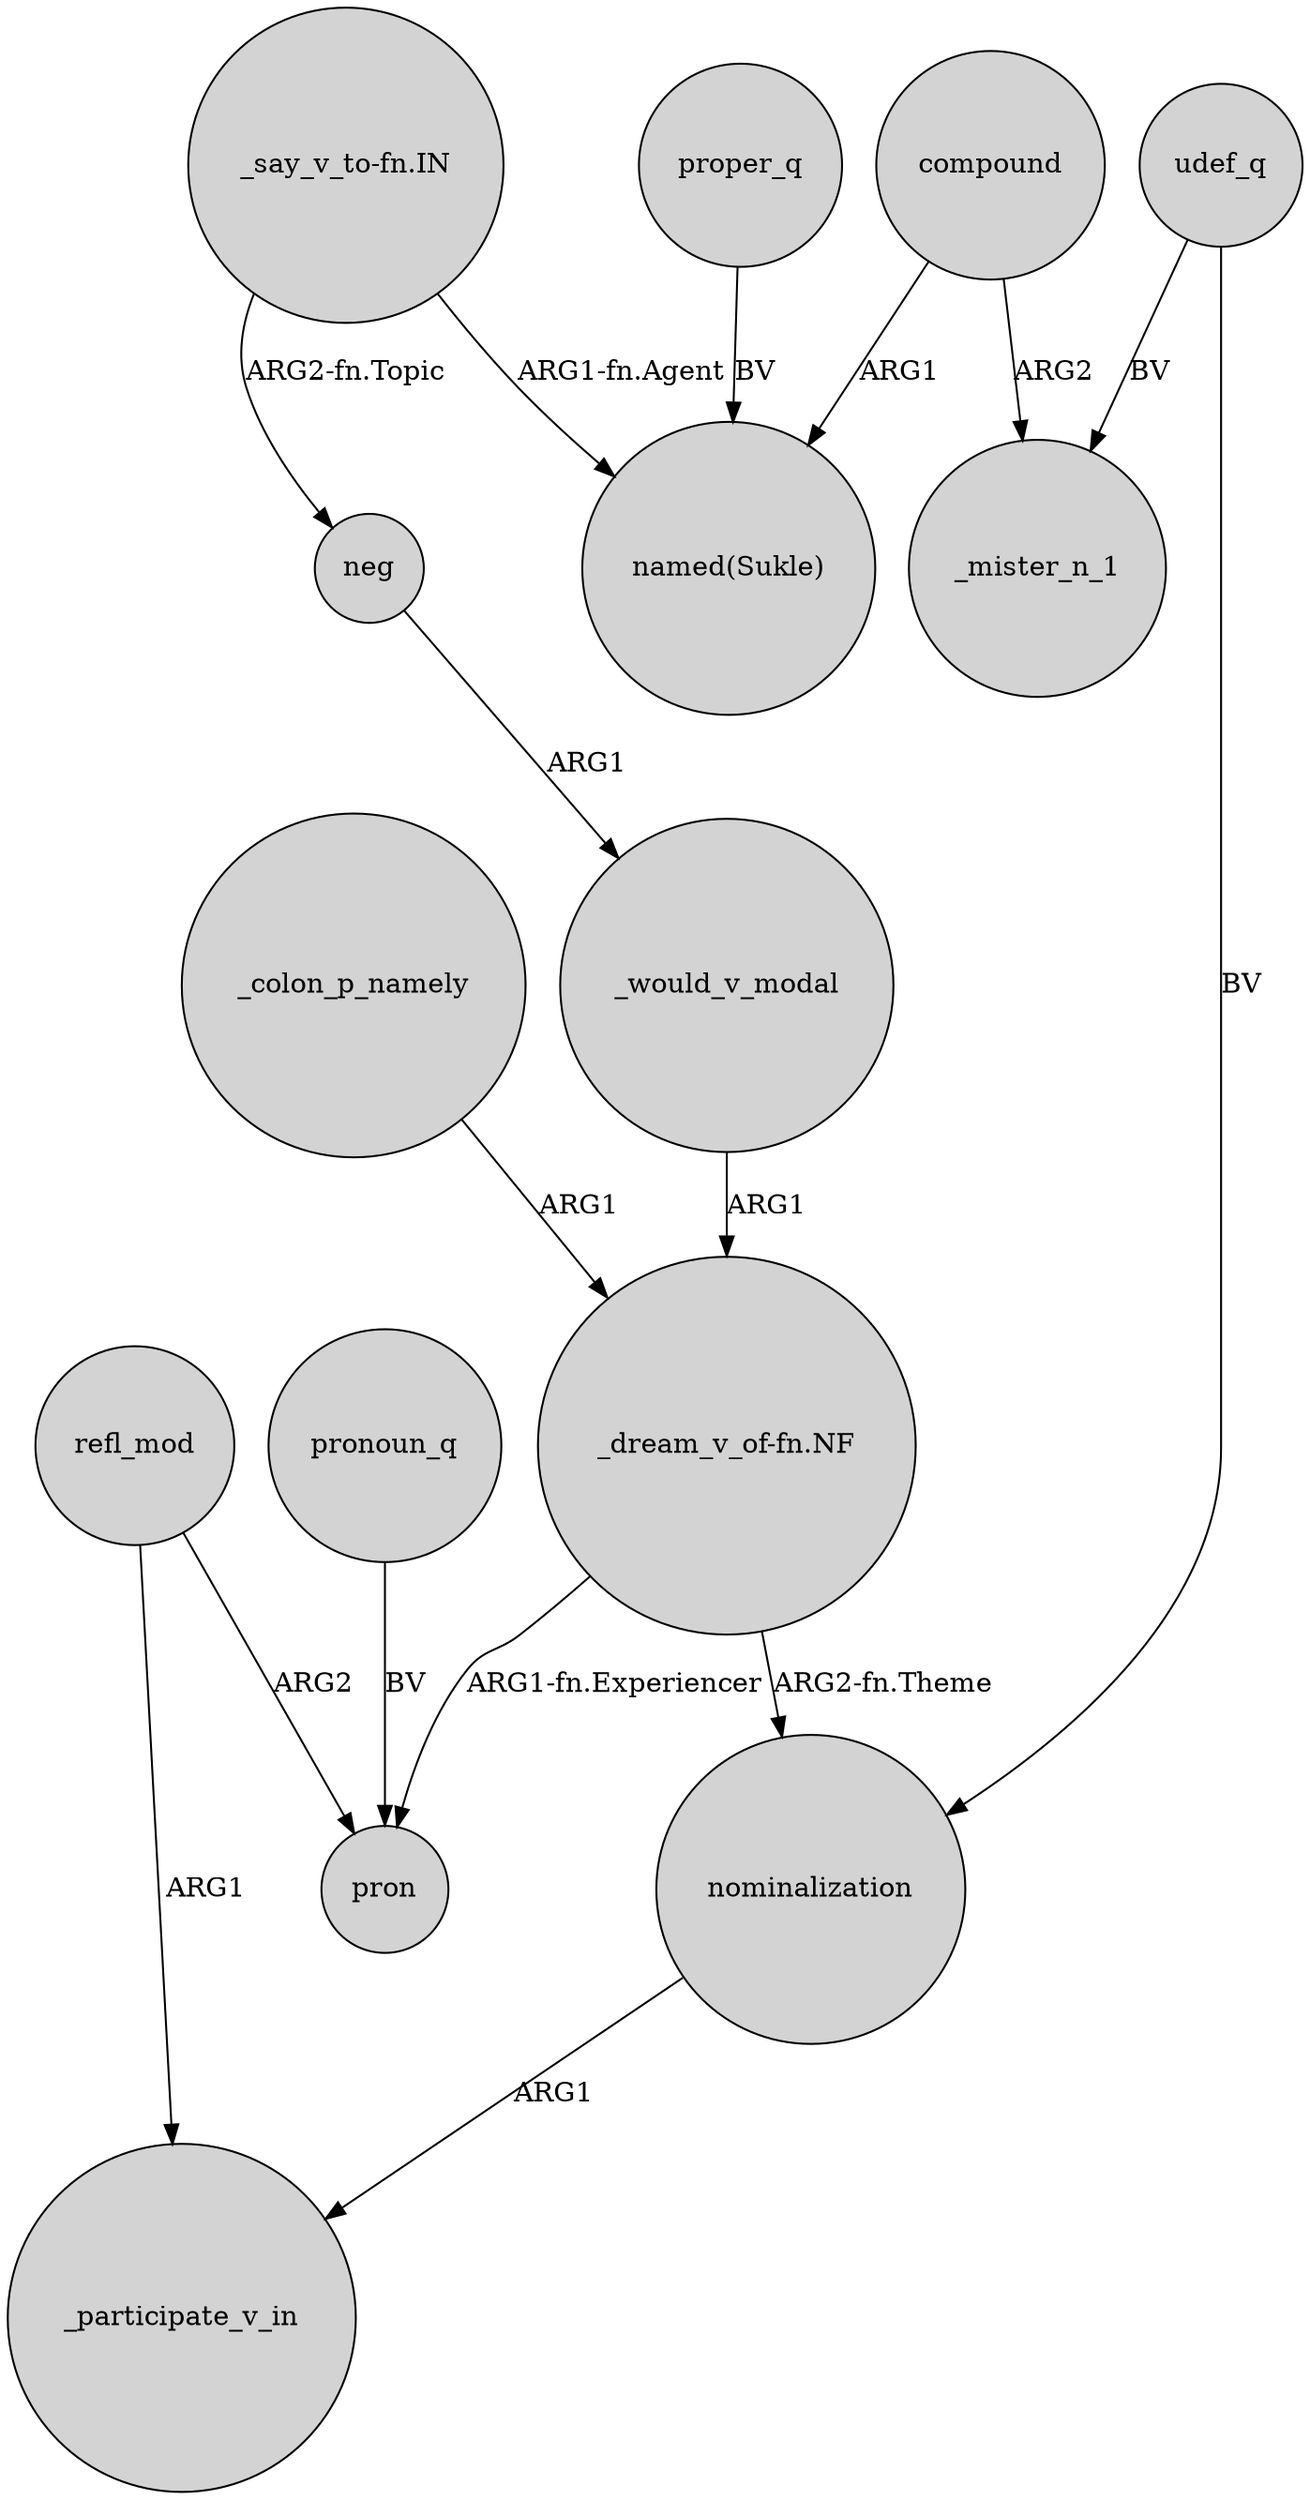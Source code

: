 digraph {
	node [shape=circle style=filled]
	proper_q -> "named(Sukle)" [label=BV]
	udef_q -> _mister_n_1 [label=BV]
	refl_mod -> pron [label=ARG2]
	"_say_v_to-fn.IN" -> neg [label="ARG2-fn.Topic"]
	neg -> _would_v_modal [label=ARG1]
	refl_mod -> _participate_v_in [label=ARG1]
	_colon_p_namely -> "_dream_v_of-fn.NF" [label=ARG1]
	"_dream_v_of-fn.NF" -> pron [label="ARG1-fn.Experiencer"]
	_would_v_modal -> "_dream_v_of-fn.NF" [label=ARG1]
	nominalization -> _participate_v_in [label=ARG1]
	udef_q -> nominalization [label=BV]
	compound -> "named(Sukle)" [label=ARG1]
	"_say_v_to-fn.IN" -> "named(Sukle)" [label="ARG1-fn.Agent"]
	compound -> _mister_n_1 [label=ARG2]
	"_dream_v_of-fn.NF" -> nominalization [label="ARG2-fn.Theme"]
	pronoun_q -> pron [label=BV]
}
